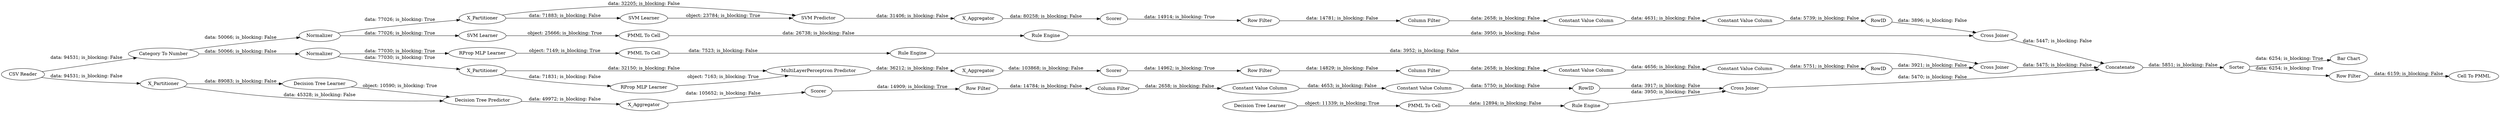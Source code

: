 digraph {
	"-5207899913565171105_62" [label="CSV Reader"]
	"1526858740846947189_2" [label=X_Partitioner]
	"9084649155064098307_290" [label="Constant Value Column"]
	"-678032996289072409_28" [label="PMML To Cell"]
	"1442055003049761806_31" [label="Decision Tree Learner"]
	"-678032996289072409_34" [label="Rule Engine"]
	"1526858740846947189_40" [label=Normalizer]
	"946505406539695781_32" [label="MultiLayerPerceptron Predictor"]
	"2078401795082632208_292" [label="Constant Value Column"]
	"2078401795082632208_290" [label="Constant Value Column"]
	"1526858740846947189_32" [label="SVM Predictor"]
	"9151538377469083153_35" [label="RProp MLP Learner"]
	"1526858740846947189_31" [label="SVM Learner"]
	"946505406539695781_38" [label="Cross Joiner"]
	"-4370109406738890902_290" [label="Constant Value Column"]
	"-4370109406738890902_294" [label="Column Filter"]
	"946505406539695781_40" [label=Scorer]
	"-5207899913565171105_59" [label="Bar Chart"]
	"-4370109406738890902_292" [label="Constant Value Column"]
	"-5207899913565171105_54" [label="Cell To PMML"]
	"1526858740846947189_7" [label=X_Aggregator]
	"-5207899913565171105_58" [label="Category To Number"]
	"1526858740846947189_39" [label="Cross Joiner"]
	"1442055003049761806_2" [label=X_Partitioner]
	"9084649155064098307_9" [label="Row Filter"]
	"-4370109406738890902_293" [label=RowID]
	"-5207899913565171105_53" [label="Row Filter"]
	"-1804845361041366793_34" [label="PMML To Cell"]
	"-678032996289072409_33" [label="Decision Tree Learner"]
	"-1804845361041366793_35" [label="Rule Engine"]
	"946505406539695781_31" [label="RProp MLP Learner"]
	"9084649155064098307_293" [label=RowID]
	"-5207899913565171105_60" [label=Concatenate]
	"2078401795082632208_293" [label=RowID]
	"9084649155064098307_292" [label="Constant Value Column"]
	"9151538377469083153_22" [label="PMML To Cell"]
	"-4370109406738890902_9" [label="Row Filter"]
	"1442055003049761806_39" [label=Scorer]
	"946505406539695781_7" [label=X_Aggregator]
	"1442055003049761806_32" [label="Decision Tree Predictor"]
	"-1804845361041366793_33" [label="SVM Learner"]
	"9084649155064098307_294" [label="Column Filter"]
	"1442055003049761806_7" [label=X_Aggregator]
	"-5207899913565171105_52" [label=Sorter]
	"1526858740846947189_41" [label=Scorer]
	"2078401795082632208_294" [label="Column Filter"]
	"946505406539695781_2" [label=X_Partitioner]
	"1442055003049761806_38" [label="Cross Joiner"]
	"9151538377469083153_34" [label="Rule Engine"]
	"946505406539695781_39" [label=Normalizer]
	"2078401795082632208_9" [label="Row Filter"]
	"1526858740846947189_32" -> "1526858740846947189_7" [label="data: 31406; is_blocking: False"]
	"946505406539695781_39" -> "946505406539695781_2" [label="data: 77030; is_blocking: True"]
	"1526858740846947189_40" -> "-1804845361041366793_33" [label="data: 77026; is_blocking: True"]
	"-1804845361041366793_34" -> "-1804845361041366793_35" [label="data: 26738; is_blocking: False"]
	"-4370109406738890902_293" -> "946505406539695781_38" [label="data: 3921; is_blocking: False"]
	"1526858740846947189_31" -> "1526858740846947189_32" [label="object: 23784; is_blocking: True"]
	"9151538377469083153_35" -> "9151538377469083153_22" [label="object: 7149; is_blocking: True"]
	"946505406539695781_31" -> "946505406539695781_32" [label="object: 7163; is_blocking: True"]
	"9151538377469083153_22" -> "9151538377469083153_34" [label="data: 7523; is_blocking: False"]
	"1442055003049761806_31" -> "1442055003049761806_32" [label="object: 10590; is_blocking: True"]
	"946505406539695781_2" -> "946505406539695781_31" [label="data: 71831; is_blocking: False"]
	"-678032996289072409_33" -> "-678032996289072409_28" [label="object: 11339; is_blocking: True"]
	"946505406539695781_7" -> "946505406539695781_40" [label="data: 103868; is_blocking: False"]
	"-5207899913565171105_53" -> "-5207899913565171105_54" [label="data: 6159; is_blocking: False"]
	"1442055003049761806_38" -> "-5207899913565171105_60" [label="data: 5470; is_blocking: False"]
	"1526858740846947189_41" -> "9084649155064098307_9" [label="data: 14914; is_blocking: True"]
	"1526858740846947189_2" -> "1526858740846947189_32" [label="data: 32205; is_blocking: False"]
	"2078401795082632208_294" -> "2078401795082632208_290" [label="data: 2658; is_blocking: False"]
	"9084649155064098307_294" -> "9084649155064098307_290" [label="data: 2658; is_blocking: False"]
	"1526858740846947189_2" -> "1526858740846947189_31" [label="data: 71883; is_blocking: False"]
	"9084649155064098307_293" -> "1526858740846947189_39" [label="data: 3896; is_blocking: False"]
	"2078401795082632208_292" -> "2078401795082632208_293" [label="data: 5750; is_blocking: False"]
	"1526858740846947189_40" -> "1526858740846947189_2" [label="data: 77026; is_blocking: True"]
	"9151538377469083153_34" -> "946505406539695781_38" [label="data: 3952; is_blocking: False"]
	"-1804845361041366793_35" -> "1526858740846947189_39" [label="data: 3950; is_blocking: False"]
	"946505406539695781_40" -> "-4370109406738890902_9" [label="data: 14962; is_blocking: True"]
	"946505406539695781_39" -> "9151538377469083153_35" [label="data: 77030; is_blocking: True"]
	"-5207899913565171105_52" -> "-5207899913565171105_53" [label="data: 6254; is_blocking: True"]
	"-678032996289072409_34" -> "1442055003049761806_38" [label="data: 3950; is_blocking: False"]
	"-5207899913565171105_52" -> "-5207899913565171105_59" [label="data: 6254; is_blocking: True"]
	"946505406539695781_2" -> "946505406539695781_32" [label="data: 32150; is_blocking: False"]
	"2078401795082632208_290" -> "2078401795082632208_292" [label="data: 4653; is_blocking: False"]
	"9084649155064098307_290" -> "9084649155064098307_292" [label="data: 4631; is_blocking: False"]
	"-5207899913565171105_58" -> "946505406539695781_39" [label="data: 50066; is_blocking: False"]
	"-5207899913565171105_58" -> "1526858740846947189_40" [label="data: 50066; is_blocking: False"]
	"946505406539695781_38" -> "-5207899913565171105_60" [label="data: 5475; is_blocking: False"]
	"946505406539695781_32" -> "946505406539695781_7" [label="data: 36212; is_blocking: False"]
	"1442055003049761806_39" -> "2078401795082632208_9" [label="data: 14909; is_blocking: True"]
	"1442055003049761806_32" -> "1442055003049761806_7" [label="data: 49972; is_blocking: False"]
	"-4370109406738890902_9" -> "-4370109406738890902_294" [label="data: 14829; is_blocking: False"]
	"9084649155064098307_9" -> "9084649155064098307_294" [label="data: 14781; is_blocking: False"]
	"1442055003049761806_2" -> "1442055003049761806_32" [label="data: 45328; is_blocking: False"]
	"1442055003049761806_2" -> "1442055003049761806_31" [label="data: 89083; is_blocking: False"]
	"1442055003049761806_7" -> "1442055003049761806_39" [label="data: 105652; is_blocking: False"]
	"2078401795082632208_9" -> "2078401795082632208_294" [label="data: 14784; is_blocking: False"]
	"9084649155064098307_292" -> "9084649155064098307_293" [label="data: 5739; is_blocking: False"]
	"-1804845361041366793_33" -> "-1804845361041366793_34" [label="object: 25666; is_blocking: True"]
	"1526858740846947189_7" -> "1526858740846947189_41" [label="data: 80258; is_blocking: False"]
	"1526858740846947189_39" -> "-5207899913565171105_60" [label="data: 5447; is_blocking: False"]
	"-5207899913565171105_62" -> "1442055003049761806_2" [label="data: 94531; is_blocking: False"]
	"-4370109406738890902_292" -> "-4370109406738890902_293" [label="data: 5751; is_blocking: False"]
	"-4370109406738890902_294" -> "-4370109406738890902_290" [label="data: 2658; is_blocking: False"]
	"-5207899913565171105_60" -> "-5207899913565171105_52" [label="data: 5851; is_blocking: False"]
	"-4370109406738890902_290" -> "-4370109406738890902_292" [label="data: 4656; is_blocking: False"]
	"-5207899913565171105_62" -> "-5207899913565171105_58" [label="data: 94531; is_blocking: False"]
	"-678032996289072409_28" -> "-678032996289072409_34" [label="data: 12894; is_blocking: False"]
	"2078401795082632208_293" -> "1442055003049761806_38" [label="data: 3917; is_blocking: False"]
	rankdir=LR
}
